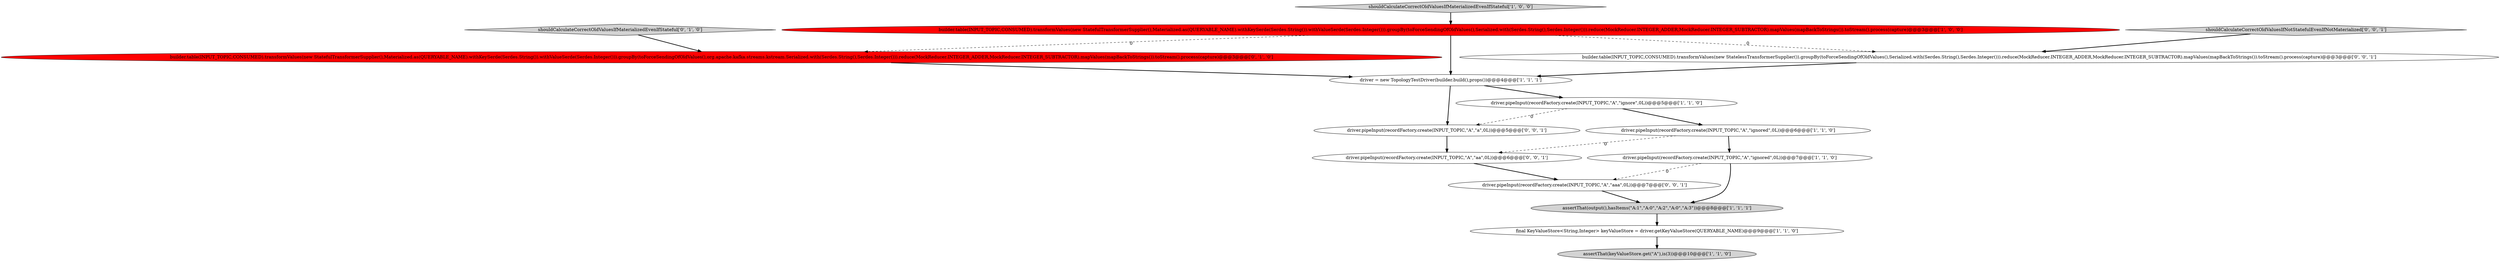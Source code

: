 digraph {
7 [style = filled, label = "driver.pipeInput(recordFactory.create(INPUT_TOPIC,\"A\",\"ignored\",0L))@@@6@@@['1', '1', '0']", fillcolor = white, shape = ellipse image = "AAA0AAABBB1BBB"];
2 [style = filled, label = "driver.pipeInput(recordFactory.create(INPUT_TOPIC,\"A\",\"ignored\",0L))@@@7@@@['1', '1', '0']", fillcolor = white, shape = ellipse image = "AAA0AAABBB1BBB"];
13 [style = filled, label = "driver.pipeInput(recordFactory.create(INPUT_TOPIC,\"A\",\"aaa\",0L))@@@7@@@['0', '0', '1']", fillcolor = white, shape = ellipse image = "AAA0AAABBB3BBB"];
9 [style = filled, label = "shouldCalculateCorrectOldValuesIfMaterializedEvenIfStateful['0', '1', '0']", fillcolor = lightgray, shape = diamond image = "AAA0AAABBB2BBB"];
14 [style = filled, label = "driver.pipeInput(recordFactory.create(INPUT_TOPIC,\"A\",\"a\",0L))@@@5@@@['0', '0', '1']", fillcolor = white, shape = ellipse image = "AAA0AAABBB3BBB"];
6 [style = filled, label = "final KeyValueStore<String,Integer> keyValueStore = driver.getKeyValueStore(QUERYABLE_NAME)@@@9@@@['1', '1', '0']", fillcolor = white, shape = ellipse image = "AAA0AAABBB1BBB"];
15 [style = filled, label = "driver.pipeInput(recordFactory.create(INPUT_TOPIC,\"A\",\"aa\",0L))@@@6@@@['0', '0', '1']", fillcolor = white, shape = ellipse image = "AAA0AAABBB3BBB"];
1 [style = filled, label = "assertThat(output(),hasItems(\"A:1\",\"A:0\",\"A:2\",\"A:0\",\"A:3\"))@@@8@@@['1', '1', '1']", fillcolor = lightgray, shape = ellipse image = "AAA0AAABBB1BBB"];
3 [style = filled, label = "driver = new TopologyTestDriver(builder.build(),props())@@@4@@@['1', '1', '1']", fillcolor = white, shape = ellipse image = "AAA0AAABBB1BBB"];
4 [style = filled, label = "shouldCalculateCorrectOldValuesIfMaterializedEvenIfStateful['1', '0', '0']", fillcolor = lightgray, shape = diamond image = "AAA0AAABBB1BBB"];
0 [style = filled, label = "builder.table(INPUT_TOPIC,CONSUMED).transformValues(new StatefulTransformerSupplier(),Materialized.as(QUERYABLE_NAME).withKeySerde(Serdes.String()).withValueSerde(Serdes.Integer())).groupBy(toForceSendingOfOldValues(),Serialized.with(Serdes.String(),Serdes.Integer())).reduce(MockReducer.INTEGER_ADDER,MockReducer.INTEGER_SUBTRACTOR).mapValues(mapBackToStrings()).toStream().process(capture)@@@3@@@['1', '0', '0']", fillcolor = red, shape = ellipse image = "AAA1AAABBB1BBB"];
10 [style = filled, label = "builder.table(INPUT_TOPIC,CONSUMED).transformValues(new StatefulTransformerSupplier(),Materialized.as(QUERYABLE_NAME).withKeySerde(Serdes.String()).withValueSerde(Serdes.Integer())).groupBy(toForceSendingOfOldValues(),org.apache.kafka.streams.kstream.Serialized.with(Serdes.String(),Serdes.Integer())).reduce(MockReducer.INTEGER_ADDER,MockReducer.INTEGER_SUBTRACTOR).mapValues(mapBackToStrings()).toStream().process(capture)@@@3@@@['0', '1', '0']", fillcolor = red, shape = ellipse image = "AAA1AAABBB2BBB"];
5 [style = filled, label = "driver.pipeInput(recordFactory.create(INPUT_TOPIC,\"A\",\"ignore\",0L))@@@5@@@['1', '1', '0']", fillcolor = white, shape = ellipse image = "AAA0AAABBB1BBB"];
12 [style = filled, label = "builder.table(INPUT_TOPIC,CONSUMED).transformValues(new StatelessTransformerSupplier()).groupBy(toForceSendingOfOldValues(),Serialized.with(Serdes.String(),Serdes.Integer())).reduce(MockReducer.INTEGER_ADDER,MockReducer.INTEGER_SUBTRACTOR).mapValues(mapBackToStrings()).toStream().process(capture)@@@3@@@['0', '0', '1']", fillcolor = white, shape = ellipse image = "AAA0AAABBB3BBB"];
11 [style = filled, label = "shouldCalculateCorrectOldValuesIfNotStatefulEvenIfNotMaterialized['0', '0', '1']", fillcolor = lightgray, shape = diamond image = "AAA0AAABBB3BBB"];
8 [style = filled, label = "assertThat(keyValueStore.get(\"A\"),is(3))@@@10@@@['1', '1', '0']", fillcolor = lightgray, shape = ellipse image = "AAA0AAABBB1BBB"];
0->3 [style = bold, label=""];
15->13 [style = bold, label=""];
5->14 [style = dashed, label="0"];
2->1 [style = bold, label=""];
3->14 [style = bold, label=""];
10->3 [style = bold, label=""];
11->12 [style = bold, label=""];
9->10 [style = bold, label=""];
0->12 [style = dashed, label="0"];
0->10 [style = dashed, label="0"];
13->1 [style = bold, label=""];
4->0 [style = bold, label=""];
3->5 [style = bold, label=""];
1->6 [style = bold, label=""];
7->2 [style = bold, label=""];
2->13 [style = dashed, label="0"];
6->8 [style = bold, label=""];
7->15 [style = dashed, label="0"];
5->7 [style = bold, label=""];
14->15 [style = bold, label=""];
12->3 [style = bold, label=""];
}
